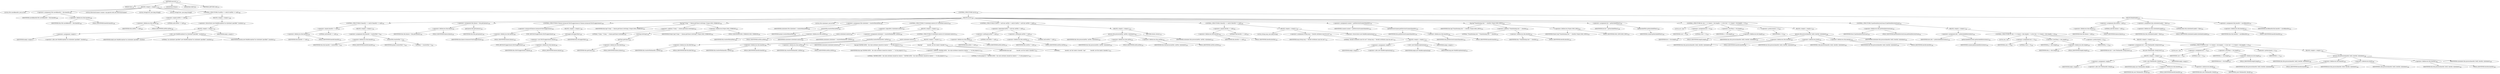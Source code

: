digraph "execute" {  
"281" [label = <(METHOD,execute)<SUB>179</SUB>> ]
"4" [label = <(PARAM,this)<SUB>179</SUB>> ]
"282" [label = <(BLOCK,&lt;empty&gt;,&lt;empty&gt;)<SUB>179</SUB>> ]
"283" [label = <(LOCAL,File savedBaseDir: java.io.File)> ]
"284" [label = <(&lt;operator&gt;.assignment,File savedBaseDir = this.baseDir)<SUB>180</SUB>> ]
"285" [label = <(IDENTIFIER,savedBaseDir,File savedBaseDir = this.baseDir)<SUB>180</SUB>> ]
"286" [label = <(&lt;operator&gt;.fieldAccess,this.baseDir)<SUB>180</SUB>> ]
"287" [label = <(IDENTIFIER,this,File savedBaseDir = this.baseDir)<SUB>180</SUB>> ]
"288" [label = <(FIELD_IDENTIFIER,baseDir,baseDir)<SUB>180</SUB>> ]
"289" [label = <(LOCAL,DirectoryScanner scanner: org.apache.tools.ant.DirectoryScanner)> ]
"290" [label = <(LOCAL,String[] list: java.lang.String[])> ]
"291" [label = <(LOCAL,String[] dirs: java.lang.String[])> ]
"292" [label = <(CONTROL_STRUCTURE,if (xslFile == null),if (xslFile == null))<SUB>186</SUB>> ]
"293" [label = <(&lt;operator&gt;.equals,xslFile == null)<SUB>186</SUB>> ]
"294" [label = <(&lt;operator&gt;.fieldAccess,this.xslFile)<SUB>186</SUB>> ]
"295" [label = <(IDENTIFIER,this,xslFile == null)<SUB>186</SUB>> ]
"296" [label = <(FIELD_IDENTIFIER,xslFile,xslFile)<SUB>186</SUB>> ]
"297" [label = <(LITERAL,null,xslFile == null)<SUB>186</SUB>> ]
"298" [label = <(BLOCK,&lt;empty&gt;,&lt;empty&gt;)<SUB>186</SUB>> ]
"299" [label = <(&lt;operator&gt;.throw,throw new BuildException(&quot;no stylesheet specified&quot;, location);)<SUB>187</SUB>> ]
"300" [label = <(BLOCK,&lt;empty&gt;,&lt;empty&gt;)<SUB>187</SUB>> ]
"301" [label = <(&lt;operator&gt;.assignment,&lt;empty&gt;)> ]
"302" [label = <(IDENTIFIER,$obj3,&lt;empty&gt;)> ]
"303" [label = <(&lt;operator&gt;.alloc,new BuildException(&quot;no stylesheet specified&quot;, location))<SUB>187</SUB>> ]
"304" [label = <(&lt;init&gt;,new BuildException(&quot;no stylesheet specified&quot;, location))<SUB>187</SUB>> ]
"305" [label = <(IDENTIFIER,$obj3,new BuildException(&quot;no stylesheet specified&quot;, location))> ]
"306" [label = <(LITERAL,&quot;no stylesheet specified&quot;,new BuildException(&quot;no stylesheet specified&quot;, location))<SUB>187</SUB>> ]
"307" [label = <(IDENTIFIER,location,new BuildException(&quot;no stylesheet specified&quot;, location))<SUB>187</SUB>> ]
"308" [label = <(IDENTIFIER,$obj3,&lt;empty&gt;)> ]
"309" [label = <(CONTROL_STRUCTURE,try,try)<SUB>190</SUB>> ]
"310" [label = <(BLOCK,try,try)<SUB>190</SUB>> ]
"311" [label = <(CONTROL_STRUCTURE,if (baseDir == null),if (baseDir == null))<SUB>191</SUB>> ]
"312" [label = <(&lt;operator&gt;.equals,baseDir == null)<SUB>191</SUB>> ]
"313" [label = <(&lt;operator&gt;.fieldAccess,this.baseDir)<SUB>191</SUB>> ]
"314" [label = <(IDENTIFIER,this,baseDir == null)<SUB>191</SUB>> ]
"315" [label = <(FIELD_IDENTIFIER,baseDir,baseDir)<SUB>191</SUB>> ]
"316" [label = <(LITERAL,null,baseDir == null)<SUB>191</SUB>> ]
"317" [label = <(BLOCK,&lt;empty&gt;,&lt;empty&gt;)<SUB>191</SUB>> ]
"318" [label = <(&lt;operator&gt;.assignment,this.baseDir = resolveFile(&quot;.&quot;))<SUB>192</SUB>> ]
"319" [label = <(&lt;operator&gt;.fieldAccess,this.baseDir)<SUB>192</SUB>> ]
"320" [label = <(IDENTIFIER,this,this.baseDir = resolveFile(&quot;.&quot;))<SUB>192</SUB>> ]
"321" [label = <(FIELD_IDENTIFIER,baseDir,baseDir)<SUB>192</SUB>> ]
"322" [label = <(resolveFile,resolveFile(&quot;.&quot;))<SUB>192</SUB>> ]
"323" [label = <(IDENTIFIER,project,resolveFile(&quot;.&quot;))<SUB>192</SUB>> ]
"324" [label = <(LITERAL,&quot;.&quot;,resolveFile(&quot;.&quot;))<SUB>192</SUB>> ]
"325" [label = <(&lt;operator&gt;.assignment,this.liaison = this.getLiaison())<SUB>195</SUB>> ]
"326" [label = <(&lt;operator&gt;.fieldAccess,this.liaison)<SUB>195</SUB>> ]
"327" [label = <(IDENTIFIER,this,this.liaison = this.getLiaison())<SUB>195</SUB>> ]
"328" [label = <(FIELD_IDENTIFIER,liaison,liaison)<SUB>195</SUB>> ]
"329" [label = <(getLiaison,this.getLiaison())<SUB>195</SUB>> ]
"3" [label = <(IDENTIFIER,this,this.getLiaison())<SUB>195</SUB>> ]
"330" [label = <(CONTROL_STRUCTURE,if (liaison instanceof XSLTLoggerAware),if (liaison instanceof XSLTLoggerAware))<SUB>198</SUB>> ]
"331" [label = <(&lt;operator&gt;.instanceOf,liaison instanceof XSLTLoggerAware)<SUB>198</SUB>> ]
"332" [label = <(&lt;operator&gt;.fieldAccess,this.liaison)<SUB>198</SUB>> ]
"333" [label = <(IDENTIFIER,this,liaison instanceof XSLTLoggerAware)<SUB>198</SUB>> ]
"334" [label = <(FIELD_IDENTIFIER,liaison,liaison)<SUB>198</SUB>> ]
"335" [label = <(TYPE_REF,XSLTLoggerAware,XSLTLoggerAware)<SUB>198</SUB>> ]
"336" [label = <(BLOCK,&lt;empty&gt;,&lt;empty&gt;)<SUB>198</SUB>> ]
"337" [label = <(setLogger,setLogger(this))<SUB>199</SUB>> ]
"338" [label = <(&lt;operator&gt;.cast,(XSLTLoggerAware) liaison)<SUB>199</SUB>> ]
"339" [label = <(TYPE_REF,XSLTLoggerAware,XSLTLoggerAware)<SUB>199</SUB>> ]
"340" [label = <(&lt;operator&gt;.fieldAccess,this.liaison)<SUB>199</SUB>> ]
"341" [label = <(IDENTIFIER,this,(XSLTLoggerAware) liaison)<SUB>199</SUB>> ]
"342" [label = <(FIELD_IDENTIFIER,liaison,liaison)<SUB>199</SUB>> ]
"5" [label = <(IDENTIFIER,this,setLogger(this))<SUB>199</SUB>> ]
"343" [label = <(log,log(&quot;Using &quot; + liaison.getClass().toString(), Project.MSG_VERBOSE))<SUB>202</SUB>> ]
"6" [label = <(IDENTIFIER,this,log(&quot;Using &quot; + liaison.getClass().toString(), Project.MSG_VERBOSE))<SUB>202</SUB>> ]
"344" [label = <(&lt;operator&gt;.addition,&quot;Using &quot; + liaison.getClass().toString())<SUB>202</SUB>> ]
"345" [label = <(LITERAL,&quot;Using &quot;,&quot;Using &quot; + liaison.getClass().toString())<SUB>202</SUB>> ]
"346" [label = <(toString,toString())<SUB>202</SUB>> ]
"347" [label = <(getClass,getClass())<SUB>202</SUB>> ]
"348" [label = <(&lt;operator&gt;.fieldAccess,this.liaison)<SUB>202</SUB>> ]
"349" [label = <(IDENTIFIER,this,getClass())<SUB>202</SUB>> ]
"350" [label = <(FIELD_IDENTIFIER,liaison,liaison)<SUB>202</SUB>> ]
"351" [label = <(&lt;operator&gt;.fieldAccess,Project.MSG_VERBOSE)<SUB>202</SUB>> ]
"352" [label = <(IDENTIFIER,Project,log(&quot;Using &quot; + liaison.getClass().toString(), Project.MSG_VERBOSE))<SUB>202</SUB>> ]
"353" [label = <(FIELD_IDENTIFIER,MSG_VERBOSE,MSG_VERBOSE)<SUB>202</SUB>> ]
"354" [label = <(LOCAL,File stylesheet: java.io.File)> ]
"355" [label = <(&lt;operator&gt;.assignment,File stylesheet = resolveFile(xslFile))<SUB>204</SUB>> ]
"356" [label = <(IDENTIFIER,stylesheet,File stylesheet = resolveFile(xslFile))<SUB>204</SUB>> ]
"357" [label = <(resolveFile,resolveFile(xslFile))<SUB>204</SUB>> ]
"358" [label = <(IDENTIFIER,project,resolveFile(xslFile))<SUB>204</SUB>> ]
"359" [label = <(&lt;operator&gt;.fieldAccess,this.xslFile)<SUB>204</SUB>> ]
"360" [label = <(IDENTIFIER,this,resolveFile(xslFile))<SUB>204</SUB>> ]
"361" [label = <(FIELD_IDENTIFIER,xslFile,xslFile)<SUB>204</SUB>> ]
"362" [label = <(CONTROL_STRUCTURE,if (!stylesheet.exists()),if (!stylesheet.exists()))<SUB>205</SUB>> ]
"363" [label = <(&lt;operator&gt;.logicalNot,!stylesheet.exists())<SUB>205</SUB>> ]
"364" [label = <(exists,stylesheet.exists())<SUB>205</SUB>> ]
"365" [label = <(IDENTIFIER,stylesheet,stylesheet.exists())<SUB>205</SUB>> ]
"366" [label = <(BLOCK,&lt;empty&gt;,&lt;empty&gt;)<SUB>205</SUB>> ]
"367" [label = <(&lt;operator&gt;.assignment,stylesheet = resolveFile(baseDir, xslFile))<SUB>206</SUB>> ]
"368" [label = <(IDENTIFIER,stylesheet,stylesheet = resolveFile(baseDir, xslFile))<SUB>206</SUB>> ]
"369" [label = <(resolveFile,resolveFile(baseDir, xslFile))<SUB>206</SUB>> ]
"370" [label = <(&lt;operator&gt;.fieldAccess,this.fileUtils)<SUB>206</SUB>> ]
"371" [label = <(IDENTIFIER,this,resolveFile(baseDir, xslFile))<SUB>206</SUB>> ]
"372" [label = <(FIELD_IDENTIFIER,fileUtils,fileUtils)<SUB>206</SUB>> ]
"373" [label = <(&lt;operator&gt;.fieldAccess,this.baseDir)<SUB>206</SUB>> ]
"374" [label = <(IDENTIFIER,this,resolveFile(baseDir, xslFile))<SUB>206</SUB>> ]
"375" [label = <(FIELD_IDENTIFIER,baseDir,baseDir)<SUB>206</SUB>> ]
"376" [label = <(&lt;operator&gt;.fieldAccess,this.xslFile)<SUB>206</SUB>> ]
"377" [label = <(IDENTIFIER,this,resolveFile(baseDir, xslFile))<SUB>206</SUB>> ]
"378" [label = <(FIELD_IDENTIFIER,xslFile,xslFile)<SUB>206</SUB>> ]
"379" [label = <(CONTROL_STRUCTURE,if (stylesheet.exists()),if (stylesheet.exists()))<SUB>211</SUB>> ]
"380" [label = <(exists,stylesheet.exists())<SUB>211</SUB>> ]
"381" [label = <(IDENTIFIER,stylesheet,stylesheet.exists())<SUB>211</SUB>> ]
"382" [label = <(BLOCK,&lt;empty&gt;,&lt;empty&gt;)<SUB>211</SUB>> ]
"383" [label = <(log,log(&quot;DEPRECATED - the style attribute should be relative &quot; + &quot;to the project\'s&quot;))<SUB>212</SUB>> ]
"7" [label = <(IDENTIFIER,this,log(&quot;DEPRECATED - the style attribute should be relative &quot; + &quot;to the project\'s&quot;))<SUB>212</SUB>> ]
"384" [label = <(&lt;operator&gt;.addition,&quot;DEPRECATED - the style attribute should be relative &quot; + &quot;to the project\'s&quot;)<SUB>212</SUB>> ]
"385" [label = <(LITERAL,&quot;DEPRECATED - the style attribute should be relative &quot;,&quot;DEPRECATED - the style attribute should be relative &quot; + &quot;to the project\'s&quot;)<SUB>212</SUB>> ]
"386" [label = <(LITERAL,&quot;to the project\'s&quot;,&quot;DEPRECATED - the style attribute should be relative &quot; + &quot;to the project\'s&quot;)<SUB>213</SUB>> ]
"387" [label = <(log,log(&quot;             basedir, not the tasks\'s basedir.&quot;))<SUB>214</SUB>> ]
"8" [label = <(IDENTIFIER,this,log(&quot;             basedir, not the tasks\'s basedir.&quot;))<SUB>214</SUB>> ]
"388" [label = <(LITERAL,&quot;             basedir, not the tasks\'s basedir.&quot;,log(&quot;             basedir, not the tasks\'s basedir.&quot;))<SUB>214</SUB>> ]
"389" [label = <(CONTROL_STRUCTURE,if (inFile != null &amp;&amp; outFile != null),if (inFile != null &amp;&amp; outFile != null))<SUB>219</SUB>> ]
"390" [label = <(&lt;operator&gt;.logicalAnd,inFile != null &amp;&amp; outFile != null)<SUB>219</SUB>> ]
"391" [label = <(&lt;operator&gt;.notEquals,inFile != null)<SUB>219</SUB>> ]
"392" [label = <(&lt;operator&gt;.fieldAccess,this.inFile)<SUB>219</SUB>> ]
"393" [label = <(IDENTIFIER,this,inFile != null)<SUB>219</SUB>> ]
"394" [label = <(FIELD_IDENTIFIER,inFile,inFile)<SUB>219</SUB>> ]
"395" [label = <(LITERAL,null,inFile != null)<SUB>219</SUB>> ]
"396" [label = <(&lt;operator&gt;.notEquals,outFile != null)<SUB>219</SUB>> ]
"397" [label = <(&lt;operator&gt;.fieldAccess,this.outFile)<SUB>219</SUB>> ]
"398" [label = <(IDENTIFIER,this,outFile != null)<SUB>219</SUB>> ]
"399" [label = <(FIELD_IDENTIFIER,outFile,outFile)<SUB>219</SUB>> ]
"400" [label = <(LITERAL,null,outFile != null)<SUB>219</SUB>> ]
"401" [label = <(BLOCK,&lt;empty&gt;,&lt;empty&gt;)<SUB>219</SUB>> ]
"402" [label = <(process,this.process(inFile, outFile, stylesheet))<SUB>220</SUB>> ]
"9" [label = <(IDENTIFIER,this,this.process(inFile, outFile, stylesheet))<SUB>220</SUB>> ]
"403" [label = <(&lt;operator&gt;.fieldAccess,this.inFile)<SUB>220</SUB>> ]
"404" [label = <(IDENTIFIER,this,this.process(inFile, outFile, stylesheet))<SUB>220</SUB>> ]
"405" [label = <(FIELD_IDENTIFIER,inFile,inFile)<SUB>220</SUB>> ]
"406" [label = <(&lt;operator&gt;.fieldAccess,this.outFile)<SUB>220</SUB>> ]
"407" [label = <(IDENTIFIER,this,this.process(inFile, outFile, stylesheet))<SUB>220</SUB>> ]
"408" [label = <(FIELD_IDENTIFIER,outFile,outFile)<SUB>220</SUB>> ]
"409" [label = <(IDENTIFIER,stylesheet,this.process(inFile, outFile, stylesheet))<SUB>220</SUB>> ]
"410" [label = <(RETURN,return;,return;)<SUB>221</SUB>> ]
"411" [label = <(CONTROL_STRUCTURE,if (destDir == null),if (destDir == null))<SUB>230</SUB>> ]
"412" [label = <(&lt;operator&gt;.equals,destDir == null)<SUB>230</SUB>> ]
"413" [label = <(&lt;operator&gt;.fieldAccess,this.destDir)<SUB>230</SUB>> ]
"414" [label = <(IDENTIFIER,this,destDir == null)<SUB>230</SUB>> ]
"415" [label = <(FIELD_IDENTIFIER,destDir,destDir)<SUB>230</SUB>> ]
"416" [label = <(LITERAL,null,destDir == null)<SUB>230</SUB>> ]
"417" [label = <(BLOCK,&lt;empty&gt;,&lt;empty&gt;)<SUB>230</SUB>> ]
"418" [label = <(LOCAL,String msg: java.lang.String)> ]
"419" [label = <(&lt;operator&gt;.assignment,String msg = &quot;destdir attributes must be set!&quot;)<SUB>231</SUB>> ]
"420" [label = <(IDENTIFIER,msg,String msg = &quot;destdir attributes must be set!&quot;)<SUB>231</SUB>> ]
"421" [label = <(LITERAL,&quot;destdir attributes must be set!&quot;,String msg = &quot;destdir attributes must be set!&quot;)<SUB>231</SUB>> ]
"422" [label = <(&lt;operator&gt;.throw,throw new BuildException(msg);)<SUB>232</SUB>> ]
"423" [label = <(BLOCK,&lt;empty&gt;,&lt;empty&gt;)<SUB>232</SUB>> ]
"424" [label = <(&lt;operator&gt;.assignment,&lt;empty&gt;)> ]
"425" [label = <(IDENTIFIER,$obj4,&lt;empty&gt;)> ]
"426" [label = <(&lt;operator&gt;.alloc,new BuildException(msg))<SUB>232</SUB>> ]
"427" [label = <(&lt;init&gt;,new BuildException(msg))<SUB>232</SUB>> ]
"428" [label = <(IDENTIFIER,$obj4,new BuildException(msg))> ]
"429" [label = <(IDENTIFIER,msg,new BuildException(msg))<SUB>232</SUB>> ]
"430" [label = <(IDENTIFIER,$obj4,&lt;empty&gt;)> ]
"431" [label = <(&lt;operator&gt;.assignment,scanner = getDirectoryScanner(baseDir))<SUB>234</SUB>> ]
"432" [label = <(IDENTIFIER,scanner,scanner = getDirectoryScanner(baseDir))<SUB>234</SUB>> ]
"433" [label = <(getDirectoryScanner,getDirectoryScanner(baseDir))<SUB>234</SUB>> ]
"10" [label = <(IDENTIFIER,this,getDirectoryScanner(baseDir))<SUB>234</SUB>> ]
"434" [label = <(&lt;operator&gt;.fieldAccess,this.baseDir)<SUB>234</SUB>> ]
"435" [label = <(IDENTIFIER,this,getDirectoryScanner(baseDir))<SUB>234</SUB>> ]
"436" [label = <(FIELD_IDENTIFIER,baseDir,baseDir)<SUB>234</SUB>> ]
"437" [label = <(log,log(&quot;Transforming into &quot; + destDir, Project.MSG_INFO))<SUB>235</SUB>> ]
"11" [label = <(IDENTIFIER,this,log(&quot;Transforming into &quot; + destDir, Project.MSG_INFO))<SUB>235</SUB>> ]
"438" [label = <(&lt;operator&gt;.addition,&quot;Transforming into &quot; + destDir)<SUB>235</SUB>> ]
"439" [label = <(LITERAL,&quot;Transforming into &quot;,&quot;Transforming into &quot; + destDir)<SUB>235</SUB>> ]
"440" [label = <(&lt;operator&gt;.fieldAccess,this.destDir)<SUB>235</SUB>> ]
"441" [label = <(IDENTIFIER,this,&quot;Transforming into &quot; + destDir)<SUB>235</SUB>> ]
"442" [label = <(FIELD_IDENTIFIER,destDir,destDir)<SUB>235</SUB>> ]
"443" [label = <(&lt;operator&gt;.fieldAccess,Project.MSG_INFO)<SUB>235</SUB>> ]
"444" [label = <(IDENTIFIER,Project,log(&quot;Transforming into &quot; + destDir, Project.MSG_INFO))<SUB>235</SUB>> ]
"445" [label = <(FIELD_IDENTIFIER,MSG_INFO,MSG_INFO)<SUB>235</SUB>> ]
"446" [label = <(&lt;operator&gt;.assignment,list = getIncludedFiles())<SUB>238</SUB>> ]
"447" [label = <(IDENTIFIER,list,list = getIncludedFiles())<SUB>238</SUB>> ]
"448" [label = <(getIncludedFiles,getIncludedFiles())<SUB>238</SUB>> ]
"449" [label = <(IDENTIFIER,scanner,getIncludedFiles())<SUB>238</SUB>> ]
"450" [label = <(CONTROL_STRUCTURE,for (int i = 0; Some(i &lt; list.length); ++i),for (int i = 0; Some(i &lt; list.length); ++i))<SUB>239</SUB>> ]
"451" [label = <(LOCAL,int i: int)> ]
"452" [label = <(&lt;operator&gt;.assignment,int i = 0)<SUB>239</SUB>> ]
"453" [label = <(IDENTIFIER,i,int i = 0)<SUB>239</SUB>> ]
"454" [label = <(LITERAL,0,int i = 0)<SUB>239</SUB>> ]
"455" [label = <(&lt;operator&gt;.lessThan,i &lt; list.length)<SUB>239</SUB>> ]
"456" [label = <(IDENTIFIER,i,i &lt; list.length)<SUB>239</SUB>> ]
"457" [label = <(&lt;operator&gt;.fieldAccess,list.length)<SUB>239</SUB>> ]
"458" [label = <(IDENTIFIER,list,i &lt; list.length)<SUB>239</SUB>> ]
"459" [label = <(FIELD_IDENTIFIER,length,length)<SUB>239</SUB>> ]
"460" [label = <(&lt;operator&gt;.preIncrement,++i)<SUB>239</SUB>> ]
"461" [label = <(IDENTIFIER,i,++i)<SUB>239</SUB>> ]
"462" [label = <(BLOCK,&lt;empty&gt;,&lt;empty&gt;)<SUB>239</SUB>> ]
"463" [label = <(process,this.process(baseDir, list[i], destDir, stylesheet))<SUB>240</SUB>> ]
"12" [label = <(IDENTIFIER,this,this.process(baseDir, list[i], destDir, stylesheet))<SUB>240</SUB>> ]
"464" [label = <(&lt;operator&gt;.fieldAccess,this.baseDir)<SUB>240</SUB>> ]
"465" [label = <(IDENTIFIER,this,this.process(baseDir, list[i], destDir, stylesheet))<SUB>240</SUB>> ]
"466" [label = <(FIELD_IDENTIFIER,baseDir,baseDir)<SUB>240</SUB>> ]
"467" [label = <(&lt;operator&gt;.indexAccess,list[i])<SUB>240</SUB>> ]
"468" [label = <(IDENTIFIER,list,this.process(baseDir, list[i], destDir, stylesheet))<SUB>240</SUB>> ]
"469" [label = <(IDENTIFIER,i,this.process(baseDir, list[i], destDir, stylesheet))<SUB>240</SUB>> ]
"470" [label = <(&lt;operator&gt;.fieldAccess,this.destDir)<SUB>240</SUB>> ]
"471" [label = <(IDENTIFIER,this,this.process(baseDir, list[i], destDir, stylesheet))<SUB>240</SUB>> ]
"472" [label = <(FIELD_IDENTIFIER,destDir,destDir)<SUB>240</SUB>> ]
"473" [label = <(IDENTIFIER,stylesheet,this.process(baseDir, list[i], destDir, stylesheet))<SUB>240</SUB>> ]
"474" [label = <(CONTROL_STRUCTURE,if (performDirectoryScan),if (performDirectoryScan))<SUB>242</SUB>> ]
"475" [label = <(&lt;operator&gt;.fieldAccess,this.performDirectoryScan)<SUB>242</SUB>> ]
"476" [label = <(IDENTIFIER,this,if (performDirectoryScan))<SUB>242</SUB>> ]
"477" [label = <(FIELD_IDENTIFIER,performDirectoryScan,performDirectoryScan)<SUB>242</SUB>> ]
"478" [label = <(BLOCK,&lt;empty&gt;,&lt;empty&gt;)<SUB>242</SUB>> ]
"479" [label = <(&lt;operator&gt;.assignment,dirs = getIncludedDirectories())<SUB>244</SUB>> ]
"480" [label = <(IDENTIFIER,dirs,dirs = getIncludedDirectories())<SUB>244</SUB>> ]
"481" [label = <(getIncludedDirectories,getIncludedDirectories())<SUB>244</SUB>> ]
"482" [label = <(IDENTIFIER,scanner,getIncludedDirectories())<SUB>244</SUB>> ]
"483" [label = <(CONTROL_STRUCTURE,for (int j = 0; Some(j &lt; dirs.length); ++j),for (int j = 0; Some(j &lt; dirs.length); ++j))<SUB>245</SUB>> ]
"484" [label = <(LOCAL,int j: int)> ]
"485" [label = <(&lt;operator&gt;.assignment,int j = 0)<SUB>245</SUB>> ]
"486" [label = <(IDENTIFIER,j,int j = 0)<SUB>245</SUB>> ]
"487" [label = <(LITERAL,0,int j = 0)<SUB>245</SUB>> ]
"488" [label = <(&lt;operator&gt;.lessThan,j &lt; dirs.length)<SUB>245</SUB>> ]
"489" [label = <(IDENTIFIER,j,j &lt; dirs.length)<SUB>245</SUB>> ]
"490" [label = <(&lt;operator&gt;.fieldAccess,dirs.length)<SUB>245</SUB>> ]
"491" [label = <(IDENTIFIER,dirs,j &lt; dirs.length)<SUB>245</SUB>> ]
"492" [label = <(FIELD_IDENTIFIER,length,length)<SUB>245</SUB>> ]
"493" [label = <(&lt;operator&gt;.preIncrement,++j)<SUB>245</SUB>> ]
"494" [label = <(IDENTIFIER,j,++j)<SUB>245</SUB>> ]
"495" [label = <(BLOCK,&lt;empty&gt;,&lt;empty&gt;)<SUB>245</SUB>> ]
"496" [label = <(&lt;operator&gt;.assignment,list = new File(baseDir, dirs[j]).list())<SUB>246</SUB>> ]
"497" [label = <(IDENTIFIER,list,list = new File(baseDir, dirs[j]).list())<SUB>246</SUB>> ]
"498" [label = <(list,new File(baseDir, dirs[j]).list())<SUB>246</SUB>> ]
"499" [label = <(BLOCK,&lt;empty&gt;,&lt;empty&gt;)<SUB>246</SUB>> ]
"500" [label = <(&lt;operator&gt;.assignment,&lt;empty&gt;)> ]
"501" [label = <(IDENTIFIER,$obj5,&lt;empty&gt;)> ]
"502" [label = <(&lt;operator&gt;.alloc,new File(baseDir, dirs[j]))<SUB>246</SUB>> ]
"503" [label = <(&lt;init&gt;,new File(baseDir, dirs[j]))<SUB>246</SUB>> ]
"504" [label = <(IDENTIFIER,$obj5,new File(baseDir, dirs[j]))> ]
"505" [label = <(&lt;operator&gt;.fieldAccess,this.baseDir)<SUB>246</SUB>> ]
"506" [label = <(IDENTIFIER,this,new File(baseDir, dirs[j]))<SUB>246</SUB>> ]
"507" [label = <(FIELD_IDENTIFIER,baseDir,baseDir)<SUB>246</SUB>> ]
"508" [label = <(&lt;operator&gt;.indexAccess,dirs[j])<SUB>246</SUB>> ]
"509" [label = <(IDENTIFIER,dirs,new File(baseDir, dirs[j]))<SUB>246</SUB>> ]
"510" [label = <(IDENTIFIER,j,new File(baseDir, dirs[j]))<SUB>246</SUB>> ]
"511" [label = <(IDENTIFIER,$obj5,&lt;empty&gt;)> ]
"512" [label = <(CONTROL_STRUCTURE,for (int i = 0; Some(i &lt; list.length); ++i),for (int i = 0; Some(i &lt; list.length); ++i))<SUB>247</SUB>> ]
"513" [label = <(LOCAL,int i: int)> ]
"514" [label = <(&lt;operator&gt;.assignment,int i = 0)<SUB>247</SUB>> ]
"515" [label = <(IDENTIFIER,i,int i = 0)<SUB>247</SUB>> ]
"516" [label = <(LITERAL,0,int i = 0)<SUB>247</SUB>> ]
"517" [label = <(&lt;operator&gt;.lessThan,i &lt; list.length)<SUB>247</SUB>> ]
"518" [label = <(IDENTIFIER,i,i &lt; list.length)<SUB>247</SUB>> ]
"519" [label = <(&lt;operator&gt;.fieldAccess,list.length)<SUB>247</SUB>> ]
"520" [label = <(IDENTIFIER,list,i &lt; list.length)<SUB>247</SUB>> ]
"521" [label = <(FIELD_IDENTIFIER,length,length)<SUB>247</SUB>> ]
"522" [label = <(&lt;operator&gt;.preIncrement,++i)<SUB>247</SUB>> ]
"523" [label = <(IDENTIFIER,i,++i)<SUB>247</SUB>> ]
"524" [label = <(BLOCK,&lt;empty&gt;,&lt;empty&gt;)<SUB>247</SUB>> ]
"525" [label = <(process,this.process(baseDir, list[i], destDir, stylesheet))<SUB>248</SUB>> ]
"13" [label = <(IDENTIFIER,this,this.process(baseDir, list[i], destDir, stylesheet))<SUB>248</SUB>> ]
"526" [label = <(&lt;operator&gt;.fieldAccess,this.baseDir)<SUB>248</SUB>> ]
"527" [label = <(IDENTIFIER,this,this.process(baseDir, list[i], destDir, stylesheet))<SUB>248</SUB>> ]
"528" [label = <(FIELD_IDENTIFIER,baseDir,baseDir)<SUB>248</SUB>> ]
"529" [label = <(&lt;operator&gt;.indexAccess,list[i])<SUB>248</SUB>> ]
"530" [label = <(IDENTIFIER,list,this.process(baseDir, list[i], destDir, stylesheet))<SUB>248</SUB>> ]
"531" [label = <(IDENTIFIER,i,this.process(baseDir, list[i], destDir, stylesheet))<SUB>248</SUB>> ]
"532" [label = <(&lt;operator&gt;.fieldAccess,this.destDir)<SUB>248</SUB>> ]
"533" [label = <(IDENTIFIER,this,this.process(baseDir, list[i], destDir, stylesheet))<SUB>248</SUB>> ]
"534" [label = <(FIELD_IDENTIFIER,destDir,destDir)<SUB>248</SUB>> ]
"535" [label = <(IDENTIFIER,stylesheet,this.process(baseDir, list[i], destDir, stylesheet))<SUB>248</SUB>> ]
"536" [label = <(BLOCK,finally,finally)<SUB>252</SUB>> ]
"537" [label = <(&lt;operator&gt;.assignment,this.liaison = null)<SUB>253</SUB>> ]
"538" [label = <(&lt;operator&gt;.fieldAccess,this.liaison)<SUB>253</SUB>> ]
"539" [label = <(IDENTIFIER,this,this.liaison = null)<SUB>253</SUB>> ]
"540" [label = <(FIELD_IDENTIFIER,liaison,liaison)<SUB>253</SUB>> ]
"541" [label = <(LITERAL,null,this.liaison = null)<SUB>253</SUB>> ]
"542" [label = <(&lt;operator&gt;.assignment,this.stylesheetLoaded = false)<SUB>254</SUB>> ]
"543" [label = <(&lt;operator&gt;.fieldAccess,this.stylesheetLoaded)<SUB>254</SUB>> ]
"544" [label = <(IDENTIFIER,this,this.stylesheetLoaded = false)<SUB>254</SUB>> ]
"545" [label = <(FIELD_IDENTIFIER,stylesheetLoaded,stylesheetLoaded)<SUB>254</SUB>> ]
"546" [label = <(LITERAL,false,this.stylesheetLoaded = false)<SUB>254</SUB>> ]
"547" [label = <(&lt;operator&gt;.assignment,this.baseDir = savedBaseDir)<SUB>255</SUB>> ]
"548" [label = <(&lt;operator&gt;.fieldAccess,this.baseDir)<SUB>255</SUB>> ]
"549" [label = <(IDENTIFIER,this,this.baseDir = savedBaseDir)<SUB>255</SUB>> ]
"550" [label = <(FIELD_IDENTIFIER,baseDir,baseDir)<SUB>255</SUB>> ]
"551" [label = <(IDENTIFIER,savedBaseDir,this.baseDir = savedBaseDir)<SUB>255</SUB>> ]
"552" [label = <(MODIFIER,PUBLIC)> ]
"553" [label = <(MODIFIER,VIRTUAL)> ]
"554" [label = <(METHOD_RETURN,void)<SUB>179</SUB>> ]
  "281" -> "4" 
  "281" -> "282" 
  "281" -> "552" 
  "281" -> "553" 
  "281" -> "554" 
  "282" -> "283" 
  "282" -> "284" 
  "282" -> "289" 
  "282" -> "290" 
  "282" -> "291" 
  "282" -> "292" 
  "282" -> "309" 
  "284" -> "285" 
  "284" -> "286" 
  "286" -> "287" 
  "286" -> "288" 
  "292" -> "293" 
  "292" -> "298" 
  "293" -> "294" 
  "293" -> "297" 
  "294" -> "295" 
  "294" -> "296" 
  "298" -> "299" 
  "299" -> "300" 
  "300" -> "301" 
  "300" -> "304" 
  "300" -> "308" 
  "301" -> "302" 
  "301" -> "303" 
  "304" -> "305" 
  "304" -> "306" 
  "304" -> "307" 
  "309" -> "310" 
  "309" -> "536" 
  "310" -> "311" 
  "310" -> "325" 
  "310" -> "330" 
  "310" -> "343" 
  "310" -> "354" 
  "310" -> "355" 
  "310" -> "362" 
  "310" -> "389" 
  "310" -> "411" 
  "310" -> "431" 
  "310" -> "437" 
  "310" -> "446" 
  "310" -> "450" 
  "310" -> "474" 
  "311" -> "312" 
  "311" -> "317" 
  "312" -> "313" 
  "312" -> "316" 
  "313" -> "314" 
  "313" -> "315" 
  "317" -> "318" 
  "318" -> "319" 
  "318" -> "322" 
  "319" -> "320" 
  "319" -> "321" 
  "322" -> "323" 
  "322" -> "324" 
  "325" -> "326" 
  "325" -> "329" 
  "326" -> "327" 
  "326" -> "328" 
  "329" -> "3" 
  "330" -> "331" 
  "330" -> "336" 
  "331" -> "332" 
  "331" -> "335" 
  "332" -> "333" 
  "332" -> "334" 
  "336" -> "337" 
  "337" -> "338" 
  "337" -> "5" 
  "338" -> "339" 
  "338" -> "340" 
  "340" -> "341" 
  "340" -> "342" 
  "343" -> "6" 
  "343" -> "344" 
  "343" -> "351" 
  "344" -> "345" 
  "344" -> "346" 
  "346" -> "347" 
  "347" -> "348" 
  "348" -> "349" 
  "348" -> "350" 
  "351" -> "352" 
  "351" -> "353" 
  "355" -> "356" 
  "355" -> "357" 
  "357" -> "358" 
  "357" -> "359" 
  "359" -> "360" 
  "359" -> "361" 
  "362" -> "363" 
  "362" -> "366" 
  "363" -> "364" 
  "364" -> "365" 
  "366" -> "367" 
  "366" -> "379" 
  "367" -> "368" 
  "367" -> "369" 
  "369" -> "370" 
  "369" -> "373" 
  "369" -> "376" 
  "370" -> "371" 
  "370" -> "372" 
  "373" -> "374" 
  "373" -> "375" 
  "376" -> "377" 
  "376" -> "378" 
  "379" -> "380" 
  "379" -> "382" 
  "380" -> "381" 
  "382" -> "383" 
  "382" -> "387" 
  "383" -> "7" 
  "383" -> "384" 
  "384" -> "385" 
  "384" -> "386" 
  "387" -> "8" 
  "387" -> "388" 
  "389" -> "390" 
  "389" -> "401" 
  "390" -> "391" 
  "390" -> "396" 
  "391" -> "392" 
  "391" -> "395" 
  "392" -> "393" 
  "392" -> "394" 
  "396" -> "397" 
  "396" -> "400" 
  "397" -> "398" 
  "397" -> "399" 
  "401" -> "402" 
  "401" -> "410" 
  "402" -> "9" 
  "402" -> "403" 
  "402" -> "406" 
  "402" -> "409" 
  "403" -> "404" 
  "403" -> "405" 
  "406" -> "407" 
  "406" -> "408" 
  "411" -> "412" 
  "411" -> "417" 
  "412" -> "413" 
  "412" -> "416" 
  "413" -> "414" 
  "413" -> "415" 
  "417" -> "418" 
  "417" -> "419" 
  "417" -> "422" 
  "419" -> "420" 
  "419" -> "421" 
  "422" -> "423" 
  "423" -> "424" 
  "423" -> "427" 
  "423" -> "430" 
  "424" -> "425" 
  "424" -> "426" 
  "427" -> "428" 
  "427" -> "429" 
  "431" -> "432" 
  "431" -> "433" 
  "433" -> "10" 
  "433" -> "434" 
  "434" -> "435" 
  "434" -> "436" 
  "437" -> "11" 
  "437" -> "438" 
  "437" -> "443" 
  "438" -> "439" 
  "438" -> "440" 
  "440" -> "441" 
  "440" -> "442" 
  "443" -> "444" 
  "443" -> "445" 
  "446" -> "447" 
  "446" -> "448" 
  "448" -> "449" 
  "450" -> "451" 
  "450" -> "452" 
  "450" -> "455" 
  "450" -> "460" 
  "450" -> "462" 
  "452" -> "453" 
  "452" -> "454" 
  "455" -> "456" 
  "455" -> "457" 
  "457" -> "458" 
  "457" -> "459" 
  "460" -> "461" 
  "462" -> "463" 
  "463" -> "12" 
  "463" -> "464" 
  "463" -> "467" 
  "463" -> "470" 
  "463" -> "473" 
  "464" -> "465" 
  "464" -> "466" 
  "467" -> "468" 
  "467" -> "469" 
  "470" -> "471" 
  "470" -> "472" 
  "474" -> "475" 
  "474" -> "478" 
  "475" -> "476" 
  "475" -> "477" 
  "478" -> "479" 
  "478" -> "483" 
  "479" -> "480" 
  "479" -> "481" 
  "481" -> "482" 
  "483" -> "484" 
  "483" -> "485" 
  "483" -> "488" 
  "483" -> "493" 
  "483" -> "495" 
  "485" -> "486" 
  "485" -> "487" 
  "488" -> "489" 
  "488" -> "490" 
  "490" -> "491" 
  "490" -> "492" 
  "493" -> "494" 
  "495" -> "496" 
  "495" -> "512" 
  "496" -> "497" 
  "496" -> "498" 
  "498" -> "499" 
  "499" -> "500" 
  "499" -> "503" 
  "499" -> "511" 
  "500" -> "501" 
  "500" -> "502" 
  "503" -> "504" 
  "503" -> "505" 
  "503" -> "508" 
  "505" -> "506" 
  "505" -> "507" 
  "508" -> "509" 
  "508" -> "510" 
  "512" -> "513" 
  "512" -> "514" 
  "512" -> "517" 
  "512" -> "522" 
  "512" -> "524" 
  "514" -> "515" 
  "514" -> "516" 
  "517" -> "518" 
  "517" -> "519" 
  "519" -> "520" 
  "519" -> "521" 
  "522" -> "523" 
  "524" -> "525" 
  "525" -> "13" 
  "525" -> "526" 
  "525" -> "529" 
  "525" -> "532" 
  "525" -> "535" 
  "526" -> "527" 
  "526" -> "528" 
  "529" -> "530" 
  "529" -> "531" 
  "532" -> "533" 
  "532" -> "534" 
  "536" -> "537" 
  "536" -> "542" 
  "536" -> "547" 
  "537" -> "538" 
  "537" -> "541" 
  "538" -> "539" 
  "538" -> "540" 
  "542" -> "543" 
  "542" -> "546" 
  "543" -> "544" 
  "543" -> "545" 
  "547" -> "548" 
  "547" -> "551" 
  "548" -> "549" 
  "548" -> "550" 
}
